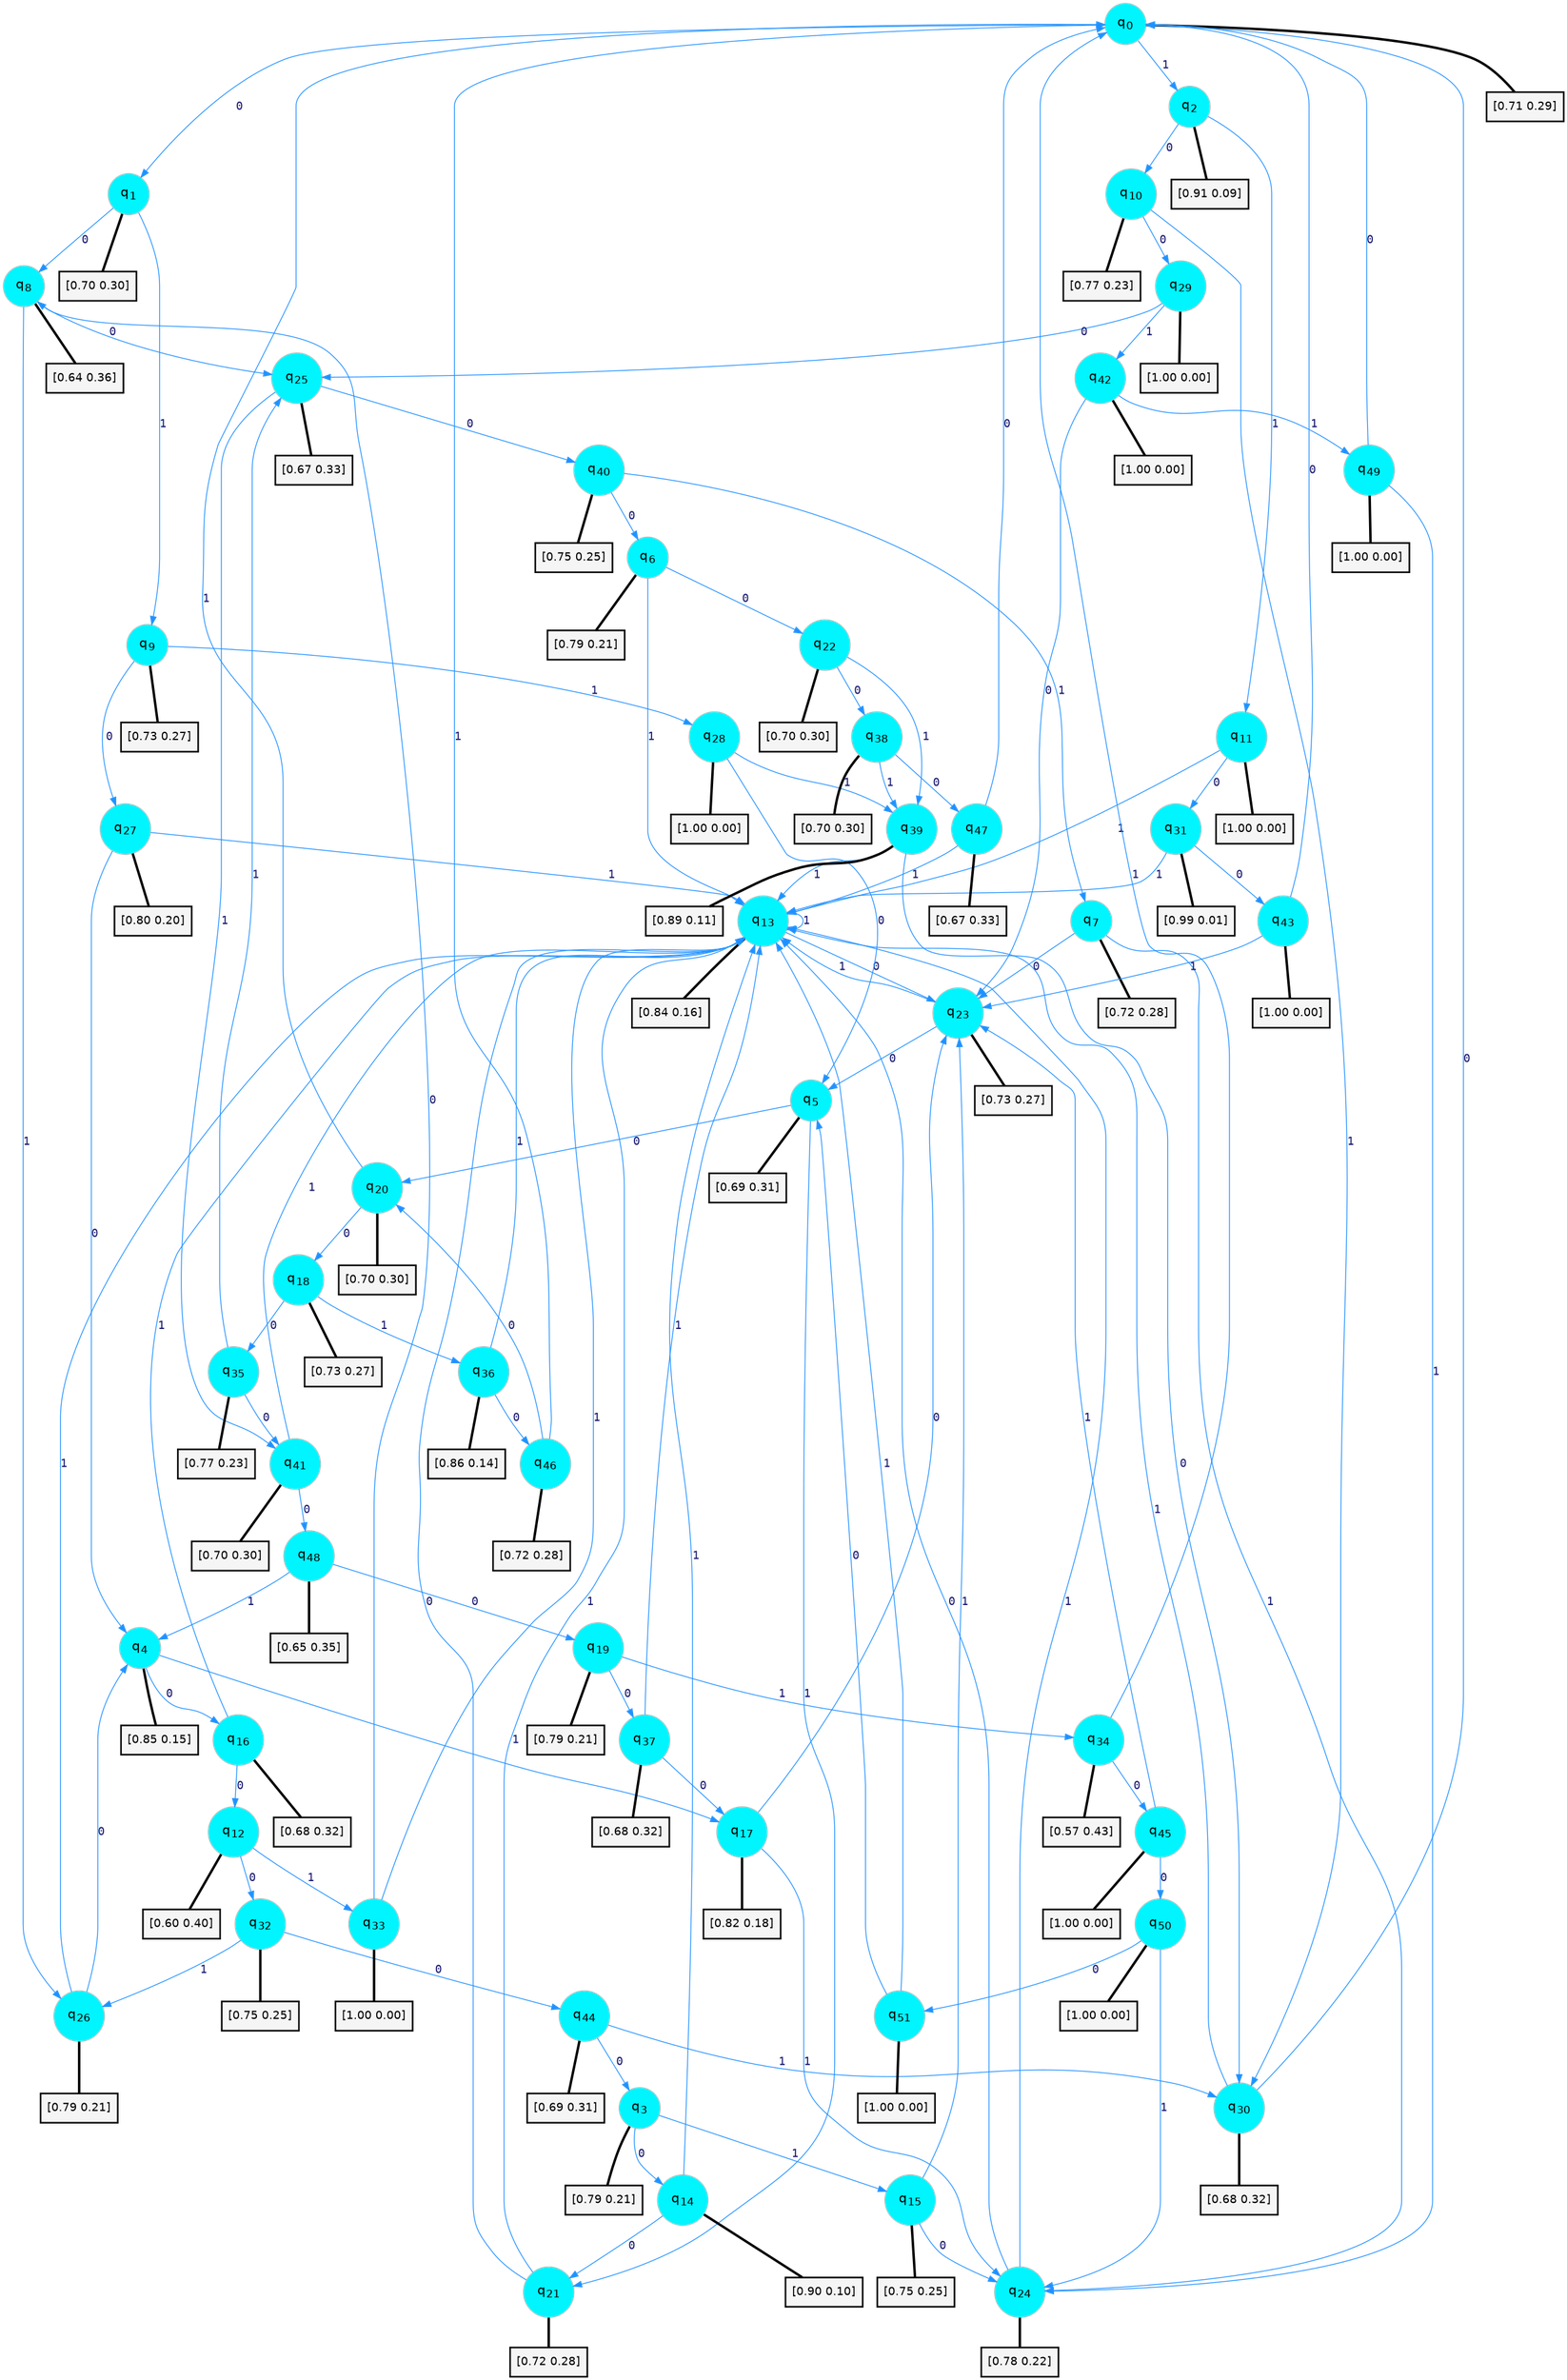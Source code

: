 digraph G {
graph [
bgcolor=transparent, dpi=300, rankdir=TD, size="40,25"];
node [
color=gray, fillcolor=turquoise1, fontcolor=black, fontname=Helvetica, fontsize=16, fontweight=bold, shape=circle, style=filled];
edge [
arrowsize=1, color=dodgerblue1, fontcolor=midnightblue, fontname=courier, fontweight=bold, penwidth=1, style=solid, weight=20];
0[label=<q<SUB>0</SUB>>];
1[label=<q<SUB>1</SUB>>];
2[label=<q<SUB>2</SUB>>];
3[label=<q<SUB>3</SUB>>];
4[label=<q<SUB>4</SUB>>];
5[label=<q<SUB>5</SUB>>];
6[label=<q<SUB>6</SUB>>];
7[label=<q<SUB>7</SUB>>];
8[label=<q<SUB>8</SUB>>];
9[label=<q<SUB>9</SUB>>];
10[label=<q<SUB>10</SUB>>];
11[label=<q<SUB>11</SUB>>];
12[label=<q<SUB>12</SUB>>];
13[label=<q<SUB>13</SUB>>];
14[label=<q<SUB>14</SUB>>];
15[label=<q<SUB>15</SUB>>];
16[label=<q<SUB>16</SUB>>];
17[label=<q<SUB>17</SUB>>];
18[label=<q<SUB>18</SUB>>];
19[label=<q<SUB>19</SUB>>];
20[label=<q<SUB>20</SUB>>];
21[label=<q<SUB>21</SUB>>];
22[label=<q<SUB>22</SUB>>];
23[label=<q<SUB>23</SUB>>];
24[label=<q<SUB>24</SUB>>];
25[label=<q<SUB>25</SUB>>];
26[label=<q<SUB>26</SUB>>];
27[label=<q<SUB>27</SUB>>];
28[label=<q<SUB>28</SUB>>];
29[label=<q<SUB>29</SUB>>];
30[label=<q<SUB>30</SUB>>];
31[label=<q<SUB>31</SUB>>];
32[label=<q<SUB>32</SUB>>];
33[label=<q<SUB>33</SUB>>];
34[label=<q<SUB>34</SUB>>];
35[label=<q<SUB>35</SUB>>];
36[label=<q<SUB>36</SUB>>];
37[label=<q<SUB>37</SUB>>];
38[label=<q<SUB>38</SUB>>];
39[label=<q<SUB>39</SUB>>];
40[label=<q<SUB>40</SUB>>];
41[label=<q<SUB>41</SUB>>];
42[label=<q<SUB>42</SUB>>];
43[label=<q<SUB>43</SUB>>];
44[label=<q<SUB>44</SUB>>];
45[label=<q<SUB>45</SUB>>];
46[label=<q<SUB>46</SUB>>];
47[label=<q<SUB>47</SUB>>];
48[label=<q<SUB>48</SUB>>];
49[label=<q<SUB>49</SUB>>];
50[label=<q<SUB>50</SUB>>];
51[label=<q<SUB>51</SUB>>];
52[label="[0.71 0.29]", shape=box,fontcolor=black, fontname=Helvetica, fontsize=14, penwidth=2, fillcolor=whitesmoke,color=black];
53[label="[0.70 0.30]", shape=box,fontcolor=black, fontname=Helvetica, fontsize=14, penwidth=2, fillcolor=whitesmoke,color=black];
54[label="[0.91 0.09]", shape=box,fontcolor=black, fontname=Helvetica, fontsize=14, penwidth=2, fillcolor=whitesmoke,color=black];
55[label="[0.79 0.21]", shape=box,fontcolor=black, fontname=Helvetica, fontsize=14, penwidth=2, fillcolor=whitesmoke,color=black];
56[label="[0.85 0.15]", shape=box,fontcolor=black, fontname=Helvetica, fontsize=14, penwidth=2, fillcolor=whitesmoke,color=black];
57[label="[0.69 0.31]", shape=box,fontcolor=black, fontname=Helvetica, fontsize=14, penwidth=2, fillcolor=whitesmoke,color=black];
58[label="[0.79 0.21]", shape=box,fontcolor=black, fontname=Helvetica, fontsize=14, penwidth=2, fillcolor=whitesmoke,color=black];
59[label="[0.72 0.28]", shape=box,fontcolor=black, fontname=Helvetica, fontsize=14, penwidth=2, fillcolor=whitesmoke,color=black];
60[label="[0.64 0.36]", shape=box,fontcolor=black, fontname=Helvetica, fontsize=14, penwidth=2, fillcolor=whitesmoke,color=black];
61[label="[0.73 0.27]", shape=box,fontcolor=black, fontname=Helvetica, fontsize=14, penwidth=2, fillcolor=whitesmoke,color=black];
62[label="[0.77 0.23]", shape=box,fontcolor=black, fontname=Helvetica, fontsize=14, penwidth=2, fillcolor=whitesmoke,color=black];
63[label="[1.00 0.00]", shape=box,fontcolor=black, fontname=Helvetica, fontsize=14, penwidth=2, fillcolor=whitesmoke,color=black];
64[label="[0.60 0.40]", shape=box,fontcolor=black, fontname=Helvetica, fontsize=14, penwidth=2, fillcolor=whitesmoke,color=black];
65[label="[0.84 0.16]", shape=box,fontcolor=black, fontname=Helvetica, fontsize=14, penwidth=2, fillcolor=whitesmoke,color=black];
66[label="[0.90 0.10]", shape=box,fontcolor=black, fontname=Helvetica, fontsize=14, penwidth=2, fillcolor=whitesmoke,color=black];
67[label="[0.75 0.25]", shape=box,fontcolor=black, fontname=Helvetica, fontsize=14, penwidth=2, fillcolor=whitesmoke,color=black];
68[label="[0.68 0.32]", shape=box,fontcolor=black, fontname=Helvetica, fontsize=14, penwidth=2, fillcolor=whitesmoke,color=black];
69[label="[0.82 0.18]", shape=box,fontcolor=black, fontname=Helvetica, fontsize=14, penwidth=2, fillcolor=whitesmoke,color=black];
70[label="[0.73 0.27]", shape=box,fontcolor=black, fontname=Helvetica, fontsize=14, penwidth=2, fillcolor=whitesmoke,color=black];
71[label="[0.79 0.21]", shape=box,fontcolor=black, fontname=Helvetica, fontsize=14, penwidth=2, fillcolor=whitesmoke,color=black];
72[label="[0.70 0.30]", shape=box,fontcolor=black, fontname=Helvetica, fontsize=14, penwidth=2, fillcolor=whitesmoke,color=black];
73[label="[0.72 0.28]", shape=box,fontcolor=black, fontname=Helvetica, fontsize=14, penwidth=2, fillcolor=whitesmoke,color=black];
74[label="[0.70 0.30]", shape=box,fontcolor=black, fontname=Helvetica, fontsize=14, penwidth=2, fillcolor=whitesmoke,color=black];
75[label="[0.73 0.27]", shape=box,fontcolor=black, fontname=Helvetica, fontsize=14, penwidth=2, fillcolor=whitesmoke,color=black];
76[label="[0.78 0.22]", shape=box,fontcolor=black, fontname=Helvetica, fontsize=14, penwidth=2, fillcolor=whitesmoke,color=black];
77[label="[0.67 0.33]", shape=box,fontcolor=black, fontname=Helvetica, fontsize=14, penwidth=2, fillcolor=whitesmoke,color=black];
78[label="[0.79 0.21]", shape=box,fontcolor=black, fontname=Helvetica, fontsize=14, penwidth=2, fillcolor=whitesmoke,color=black];
79[label="[0.80 0.20]", shape=box,fontcolor=black, fontname=Helvetica, fontsize=14, penwidth=2, fillcolor=whitesmoke,color=black];
80[label="[1.00 0.00]", shape=box,fontcolor=black, fontname=Helvetica, fontsize=14, penwidth=2, fillcolor=whitesmoke,color=black];
81[label="[1.00 0.00]", shape=box,fontcolor=black, fontname=Helvetica, fontsize=14, penwidth=2, fillcolor=whitesmoke,color=black];
82[label="[0.68 0.32]", shape=box,fontcolor=black, fontname=Helvetica, fontsize=14, penwidth=2, fillcolor=whitesmoke,color=black];
83[label="[0.99 0.01]", shape=box,fontcolor=black, fontname=Helvetica, fontsize=14, penwidth=2, fillcolor=whitesmoke,color=black];
84[label="[0.75 0.25]", shape=box,fontcolor=black, fontname=Helvetica, fontsize=14, penwidth=2, fillcolor=whitesmoke,color=black];
85[label="[1.00 0.00]", shape=box,fontcolor=black, fontname=Helvetica, fontsize=14, penwidth=2, fillcolor=whitesmoke,color=black];
86[label="[0.57 0.43]", shape=box,fontcolor=black, fontname=Helvetica, fontsize=14, penwidth=2, fillcolor=whitesmoke,color=black];
87[label="[0.77 0.23]", shape=box,fontcolor=black, fontname=Helvetica, fontsize=14, penwidth=2, fillcolor=whitesmoke,color=black];
88[label="[0.86 0.14]", shape=box,fontcolor=black, fontname=Helvetica, fontsize=14, penwidth=2, fillcolor=whitesmoke,color=black];
89[label="[0.68 0.32]", shape=box,fontcolor=black, fontname=Helvetica, fontsize=14, penwidth=2, fillcolor=whitesmoke,color=black];
90[label="[0.70 0.30]", shape=box,fontcolor=black, fontname=Helvetica, fontsize=14, penwidth=2, fillcolor=whitesmoke,color=black];
91[label="[0.89 0.11]", shape=box,fontcolor=black, fontname=Helvetica, fontsize=14, penwidth=2, fillcolor=whitesmoke,color=black];
92[label="[0.75 0.25]", shape=box,fontcolor=black, fontname=Helvetica, fontsize=14, penwidth=2, fillcolor=whitesmoke,color=black];
93[label="[0.70 0.30]", shape=box,fontcolor=black, fontname=Helvetica, fontsize=14, penwidth=2, fillcolor=whitesmoke,color=black];
94[label="[1.00 0.00]", shape=box,fontcolor=black, fontname=Helvetica, fontsize=14, penwidth=2, fillcolor=whitesmoke,color=black];
95[label="[1.00 0.00]", shape=box,fontcolor=black, fontname=Helvetica, fontsize=14, penwidth=2, fillcolor=whitesmoke,color=black];
96[label="[0.69 0.31]", shape=box,fontcolor=black, fontname=Helvetica, fontsize=14, penwidth=2, fillcolor=whitesmoke,color=black];
97[label="[1.00 0.00]", shape=box,fontcolor=black, fontname=Helvetica, fontsize=14, penwidth=2, fillcolor=whitesmoke,color=black];
98[label="[0.72 0.28]", shape=box,fontcolor=black, fontname=Helvetica, fontsize=14, penwidth=2, fillcolor=whitesmoke,color=black];
99[label="[0.67 0.33]", shape=box,fontcolor=black, fontname=Helvetica, fontsize=14, penwidth=2, fillcolor=whitesmoke,color=black];
100[label="[0.65 0.35]", shape=box,fontcolor=black, fontname=Helvetica, fontsize=14, penwidth=2, fillcolor=whitesmoke,color=black];
101[label="[1.00 0.00]", shape=box,fontcolor=black, fontname=Helvetica, fontsize=14, penwidth=2, fillcolor=whitesmoke,color=black];
102[label="[1.00 0.00]", shape=box,fontcolor=black, fontname=Helvetica, fontsize=14, penwidth=2, fillcolor=whitesmoke,color=black];
103[label="[1.00 0.00]", shape=box,fontcolor=black, fontname=Helvetica, fontsize=14, penwidth=2, fillcolor=whitesmoke,color=black];
0->1 [label=0];
0->2 [label=1];
0->52 [arrowhead=none, penwidth=3,color=black];
1->8 [label=0];
1->9 [label=1];
1->53 [arrowhead=none, penwidth=3,color=black];
2->10 [label=0];
2->11 [label=1];
2->54 [arrowhead=none, penwidth=3,color=black];
3->14 [label=0];
3->15 [label=1];
3->55 [arrowhead=none, penwidth=3,color=black];
4->16 [label=0];
4->17 [label=1];
4->56 [arrowhead=none, penwidth=3,color=black];
5->20 [label=0];
5->21 [label=1];
5->57 [arrowhead=none, penwidth=3,color=black];
6->22 [label=0];
6->13 [label=1];
6->58 [arrowhead=none, penwidth=3,color=black];
7->23 [label=0];
7->24 [label=1];
7->59 [arrowhead=none, penwidth=3,color=black];
8->25 [label=0];
8->26 [label=1];
8->60 [arrowhead=none, penwidth=3,color=black];
9->27 [label=0];
9->28 [label=1];
9->61 [arrowhead=none, penwidth=3,color=black];
10->29 [label=0];
10->30 [label=1];
10->62 [arrowhead=none, penwidth=3,color=black];
11->31 [label=0];
11->13 [label=1];
11->63 [arrowhead=none, penwidth=3,color=black];
12->32 [label=0];
12->33 [label=1];
12->64 [arrowhead=none, penwidth=3,color=black];
13->23 [label=0];
13->13 [label=1];
13->65 [arrowhead=none, penwidth=3,color=black];
14->21 [label=0];
14->13 [label=1];
14->66 [arrowhead=none, penwidth=3,color=black];
15->24 [label=0];
15->23 [label=1];
15->67 [arrowhead=none, penwidth=3,color=black];
16->12 [label=0];
16->13 [label=1];
16->68 [arrowhead=none, penwidth=3,color=black];
17->23 [label=0];
17->24 [label=1];
17->69 [arrowhead=none, penwidth=3,color=black];
18->35 [label=0];
18->36 [label=1];
18->70 [arrowhead=none, penwidth=3,color=black];
19->37 [label=0];
19->34 [label=1];
19->71 [arrowhead=none, penwidth=3,color=black];
20->18 [label=0];
20->0 [label=1];
20->72 [arrowhead=none, penwidth=3,color=black];
21->13 [label=0];
21->13 [label=1];
21->73 [arrowhead=none, penwidth=3,color=black];
22->38 [label=0];
22->39 [label=1];
22->74 [arrowhead=none, penwidth=3,color=black];
23->5 [label=0];
23->13 [label=1];
23->75 [arrowhead=none, penwidth=3,color=black];
24->13 [label=0];
24->13 [label=1];
24->76 [arrowhead=none, penwidth=3,color=black];
25->40 [label=0];
25->41 [label=1];
25->77 [arrowhead=none, penwidth=3,color=black];
26->4 [label=0];
26->13 [label=1];
26->78 [arrowhead=none, penwidth=3,color=black];
27->4 [label=0];
27->13 [label=1];
27->79 [arrowhead=none, penwidth=3,color=black];
28->5 [label=0];
28->39 [label=1];
28->80 [arrowhead=none, penwidth=3,color=black];
29->25 [label=0];
29->42 [label=1];
29->81 [arrowhead=none, penwidth=3,color=black];
30->0 [label=0];
30->13 [label=1];
30->82 [arrowhead=none, penwidth=3,color=black];
31->43 [label=0];
31->13 [label=1];
31->83 [arrowhead=none, penwidth=3,color=black];
32->44 [label=0];
32->26 [label=1];
32->84 [arrowhead=none, penwidth=3,color=black];
33->8 [label=0];
33->13 [label=1];
33->85 [arrowhead=none, penwidth=3,color=black];
34->45 [label=0];
34->0 [label=1];
34->86 [arrowhead=none, penwidth=3,color=black];
35->41 [label=0];
35->25 [label=1];
35->87 [arrowhead=none, penwidth=3,color=black];
36->46 [label=0];
36->13 [label=1];
36->88 [arrowhead=none, penwidth=3,color=black];
37->17 [label=0];
37->13 [label=1];
37->89 [arrowhead=none, penwidth=3,color=black];
38->47 [label=0];
38->39 [label=1];
38->90 [arrowhead=none, penwidth=3,color=black];
39->30 [label=0];
39->13 [label=1];
39->91 [arrowhead=none, penwidth=3,color=black];
40->6 [label=0];
40->7 [label=1];
40->92 [arrowhead=none, penwidth=3,color=black];
41->48 [label=0];
41->13 [label=1];
41->93 [arrowhead=none, penwidth=3,color=black];
42->23 [label=0];
42->49 [label=1];
42->94 [arrowhead=none, penwidth=3,color=black];
43->0 [label=0];
43->23 [label=1];
43->95 [arrowhead=none, penwidth=3,color=black];
44->3 [label=0];
44->30 [label=1];
44->96 [arrowhead=none, penwidth=3,color=black];
45->50 [label=0];
45->23 [label=1];
45->97 [arrowhead=none, penwidth=3,color=black];
46->20 [label=0];
46->0 [label=1];
46->98 [arrowhead=none, penwidth=3,color=black];
47->0 [label=0];
47->13 [label=1];
47->99 [arrowhead=none, penwidth=3,color=black];
48->19 [label=0];
48->4 [label=1];
48->100 [arrowhead=none, penwidth=3,color=black];
49->0 [label=0];
49->24 [label=1];
49->101 [arrowhead=none, penwidth=3,color=black];
50->51 [label=0];
50->24 [label=1];
50->102 [arrowhead=none, penwidth=3,color=black];
51->5 [label=0];
51->13 [label=1];
51->103 [arrowhead=none, penwidth=3,color=black];
}
